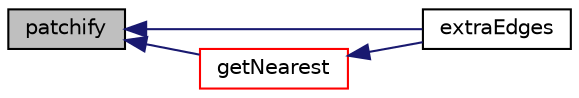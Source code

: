 digraph "patchify"
{
  bgcolor="transparent";
  edge [fontname="Helvetica",fontsize="10",labelfontname="Helvetica",labelfontsize="10"];
  node [fontname="Helvetica",fontsize="10",shape=record];
  rankdir="LR";
  Node2327 [label="patchify",height=0.2,width=0.4,color="black", fillcolor="grey75", style="filled", fontcolor="black"];
  Node2327 -> Node2328 [dir="back",color="midnightblue",fontsize="10",style="solid",fontname="Helvetica"];
  Node2328 [label="extraEdges",height=0.2,width=0.4,color="black",URL="$a22169.html#a9cfb4135bbc6e583439d6bc0a9ab0a81",tooltip="Indices into edges of additional edges. "];
  Node2327 -> Node2329 [dir="back",color="midnightblue",fontsize="10",style="solid",fontname="Helvetica"];
  Node2329 [label="getNearest",height=0.2,width=0.4,color="red",URL="$a22169.html#a7cfb30aa0fa4868d8a08ec928d0c1315",tooltip="Get bMesh index of nearest face for every boundary face in. "];
  Node2329 -> Node2328 [dir="back",color="midnightblue",fontsize="10",style="solid",fontname="Helvetica"];
}
